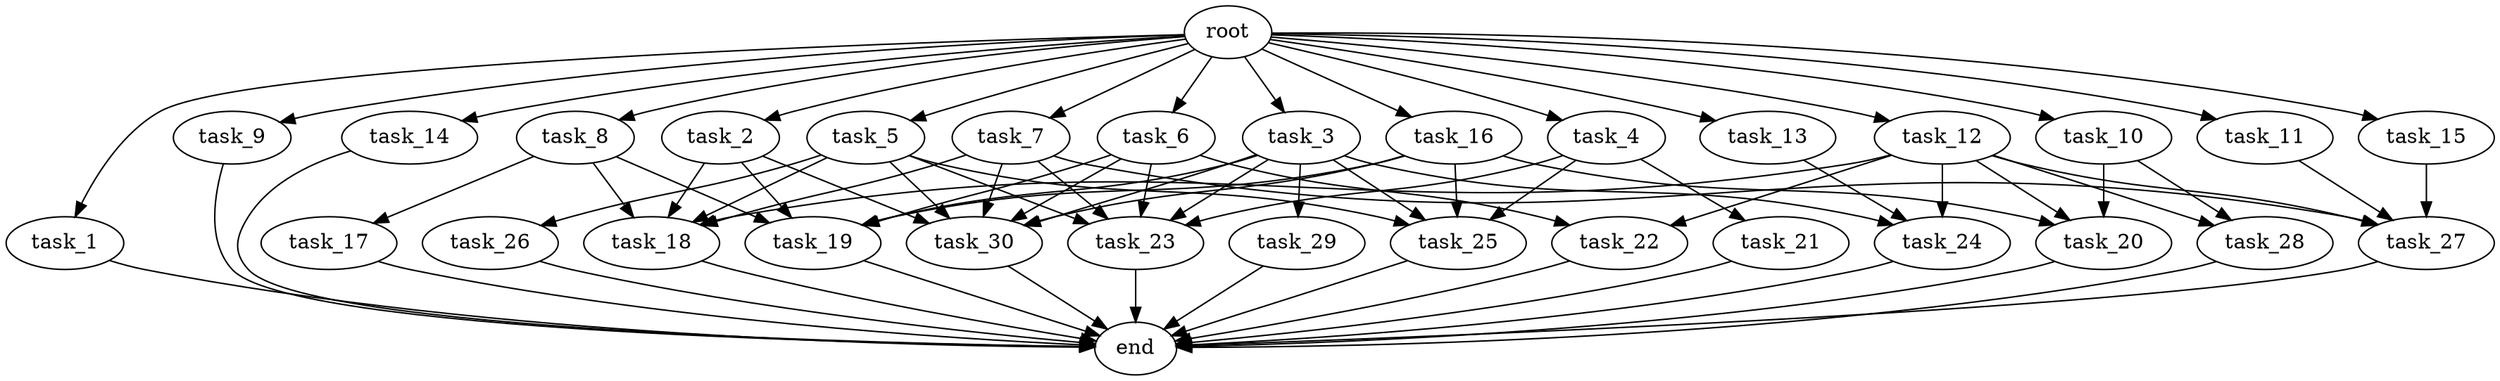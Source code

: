 digraph G {
  root [size="0.000000e+00"];
  task_1 [size="5.410404e+09"];
  task_2 [size="9.580837e+09"];
  task_3 [size="8.900542e+09"];
  task_4 [size="7.359392e+09"];
  task_5 [size="6.459519e+09"];
  task_6 [size="8.659670e+09"];
  task_7 [size="7.072379e+09"];
  task_8 [size="5.720376e+09"];
  task_9 [size="7.961792e+09"];
  task_10 [size="7.074281e+09"];
  task_11 [size="5.610883e+09"];
  task_12 [size="1.238692e+09"];
  task_13 [size="5.593969e+09"];
  task_14 [size="1.925075e+09"];
  task_15 [size="6.187422e+09"];
  task_16 [size="5.768979e+09"];
  task_17 [size="5.296910e+08"];
  task_18 [size="5.702874e+09"];
  task_19 [size="1.894769e+09"];
  task_20 [size="4.758881e+09"];
  task_21 [size="8.968746e+09"];
  task_22 [size="1.203711e+09"];
  task_23 [size="9.361882e+09"];
  task_24 [size="1.798254e+09"];
  task_25 [size="1.907169e+08"];
  task_26 [size="7.867784e+09"];
  task_27 [size="2.453622e+09"];
  task_28 [size="7.056471e+09"];
  task_29 [size="8.876671e+09"];
  task_30 [size="4.442850e+09"];
  end [size="0.000000e+00"];

  root -> task_1 [size="1.000000e-12"];
  root -> task_2 [size="1.000000e-12"];
  root -> task_3 [size="1.000000e-12"];
  root -> task_4 [size="1.000000e-12"];
  root -> task_5 [size="1.000000e-12"];
  root -> task_6 [size="1.000000e-12"];
  root -> task_7 [size="1.000000e-12"];
  root -> task_8 [size="1.000000e-12"];
  root -> task_9 [size="1.000000e-12"];
  root -> task_10 [size="1.000000e-12"];
  root -> task_11 [size="1.000000e-12"];
  root -> task_12 [size="1.000000e-12"];
  root -> task_13 [size="1.000000e-12"];
  root -> task_14 [size="1.000000e-12"];
  root -> task_15 [size="1.000000e-12"];
  root -> task_16 [size="1.000000e-12"];
  task_1 -> end [size="1.000000e-12"];
  task_2 -> task_18 [size="1.140575e+08"];
  task_2 -> task_19 [size="3.789539e+07"];
  task_2 -> task_30 [size="7.404751e+07"];
  task_3 -> task_19 [size="3.789539e+07"];
  task_3 -> task_23 [size="1.872376e+08"];
  task_3 -> task_24 [size="5.994181e+07"];
  task_3 -> task_25 [size="4.767922e+06"];
  task_3 -> task_29 [size="8.876671e+08"];
  task_3 -> task_30 [size="7.404751e+07"];
  task_4 -> task_21 [size="8.968746e+08"];
  task_4 -> task_23 [size="1.872376e+08"];
  task_4 -> task_25 [size="4.767922e+06"];
  task_5 -> task_18 [size="1.140575e+08"];
  task_5 -> task_23 [size="1.872376e+08"];
  task_5 -> task_25 [size="4.767922e+06"];
  task_5 -> task_26 [size="7.867784e+08"];
  task_5 -> task_30 [size="7.404751e+07"];
  task_6 -> task_19 [size="3.789539e+07"];
  task_6 -> task_22 [size="6.018557e+07"];
  task_6 -> task_23 [size="1.872376e+08"];
  task_6 -> task_30 [size="7.404751e+07"];
  task_7 -> task_18 [size="1.140575e+08"];
  task_7 -> task_23 [size="1.872376e+08"];
  task_7 -> task_27 [size="6.134054e+07"];
  task_7 -> task_30 [size="7.404751e+07"];
  task_8 -> task_17 [size="5.296910e+07"];
  task_8 -> task_18 [size="1.140575e+08"];
  task_8 -> task_19 [size="3.789539e+07"];
  task_9 -> end [size="1.000000e-12"];
  task_10 -> task_20 [size="1.586294e+08"];
  task_10 -> task_28 [size="3.528236e+08"];
  task_11 -> task_27 [size="6.134054e+07"];
  task_12 -> task_18 [size="1.140575e+08"];
  task_12 -> task_20 [size="1.586294e+08"];
  task_12 -> task_22 [size="6.018557e+07"];
  task_12 -> task_24 [size="5.994181e+07"];
  task_12 -> task_27 [size="6.134054e+07"];
  task_12 -> task_28 [size="3.528236e+08"];
  task_13 -> task_24 [size="5.994181e+07"];
  task_14 -> end [size="1.000000e-12"];
  task_15 -> task_27 [size="6.134054e+07"];
  task_16 -> task_19 [size="3.789539e+07"];
  task_16 -> task_20 [size="1.586294e+08"];
  task_16 -> task_25 [size="4.767922e+06"];
  task_16 -> task_30 [size="7.404751e+07"];
  task_17 -> end [size="1.000000e-12"];
  task_18 -> end [size="1.000000e-12"];
  task_19 -> end [size="1.000000e-12"];
  task_20 -> end [size="1.000000e-12"];
  task_21 -> end [size="1.000000e-12"];
  task_22 -> end [size="1.000000e-12"];
  task_23 -> end [size="1.000000e-12"];
  task_24 -> end [size="1.000000e-12"];
  task_25 -> end [size="1.000000e-12"];
  task_26 -> end [size="1.000000e-12"];
  task_27 -> end [size="1.000000e-12"];
  task_28 -> end [size="1.000000e-12"];
  task_29 -> end [size="1.000000e-12"];
  task_30 -> end [size="1.000000e-12"];
}
